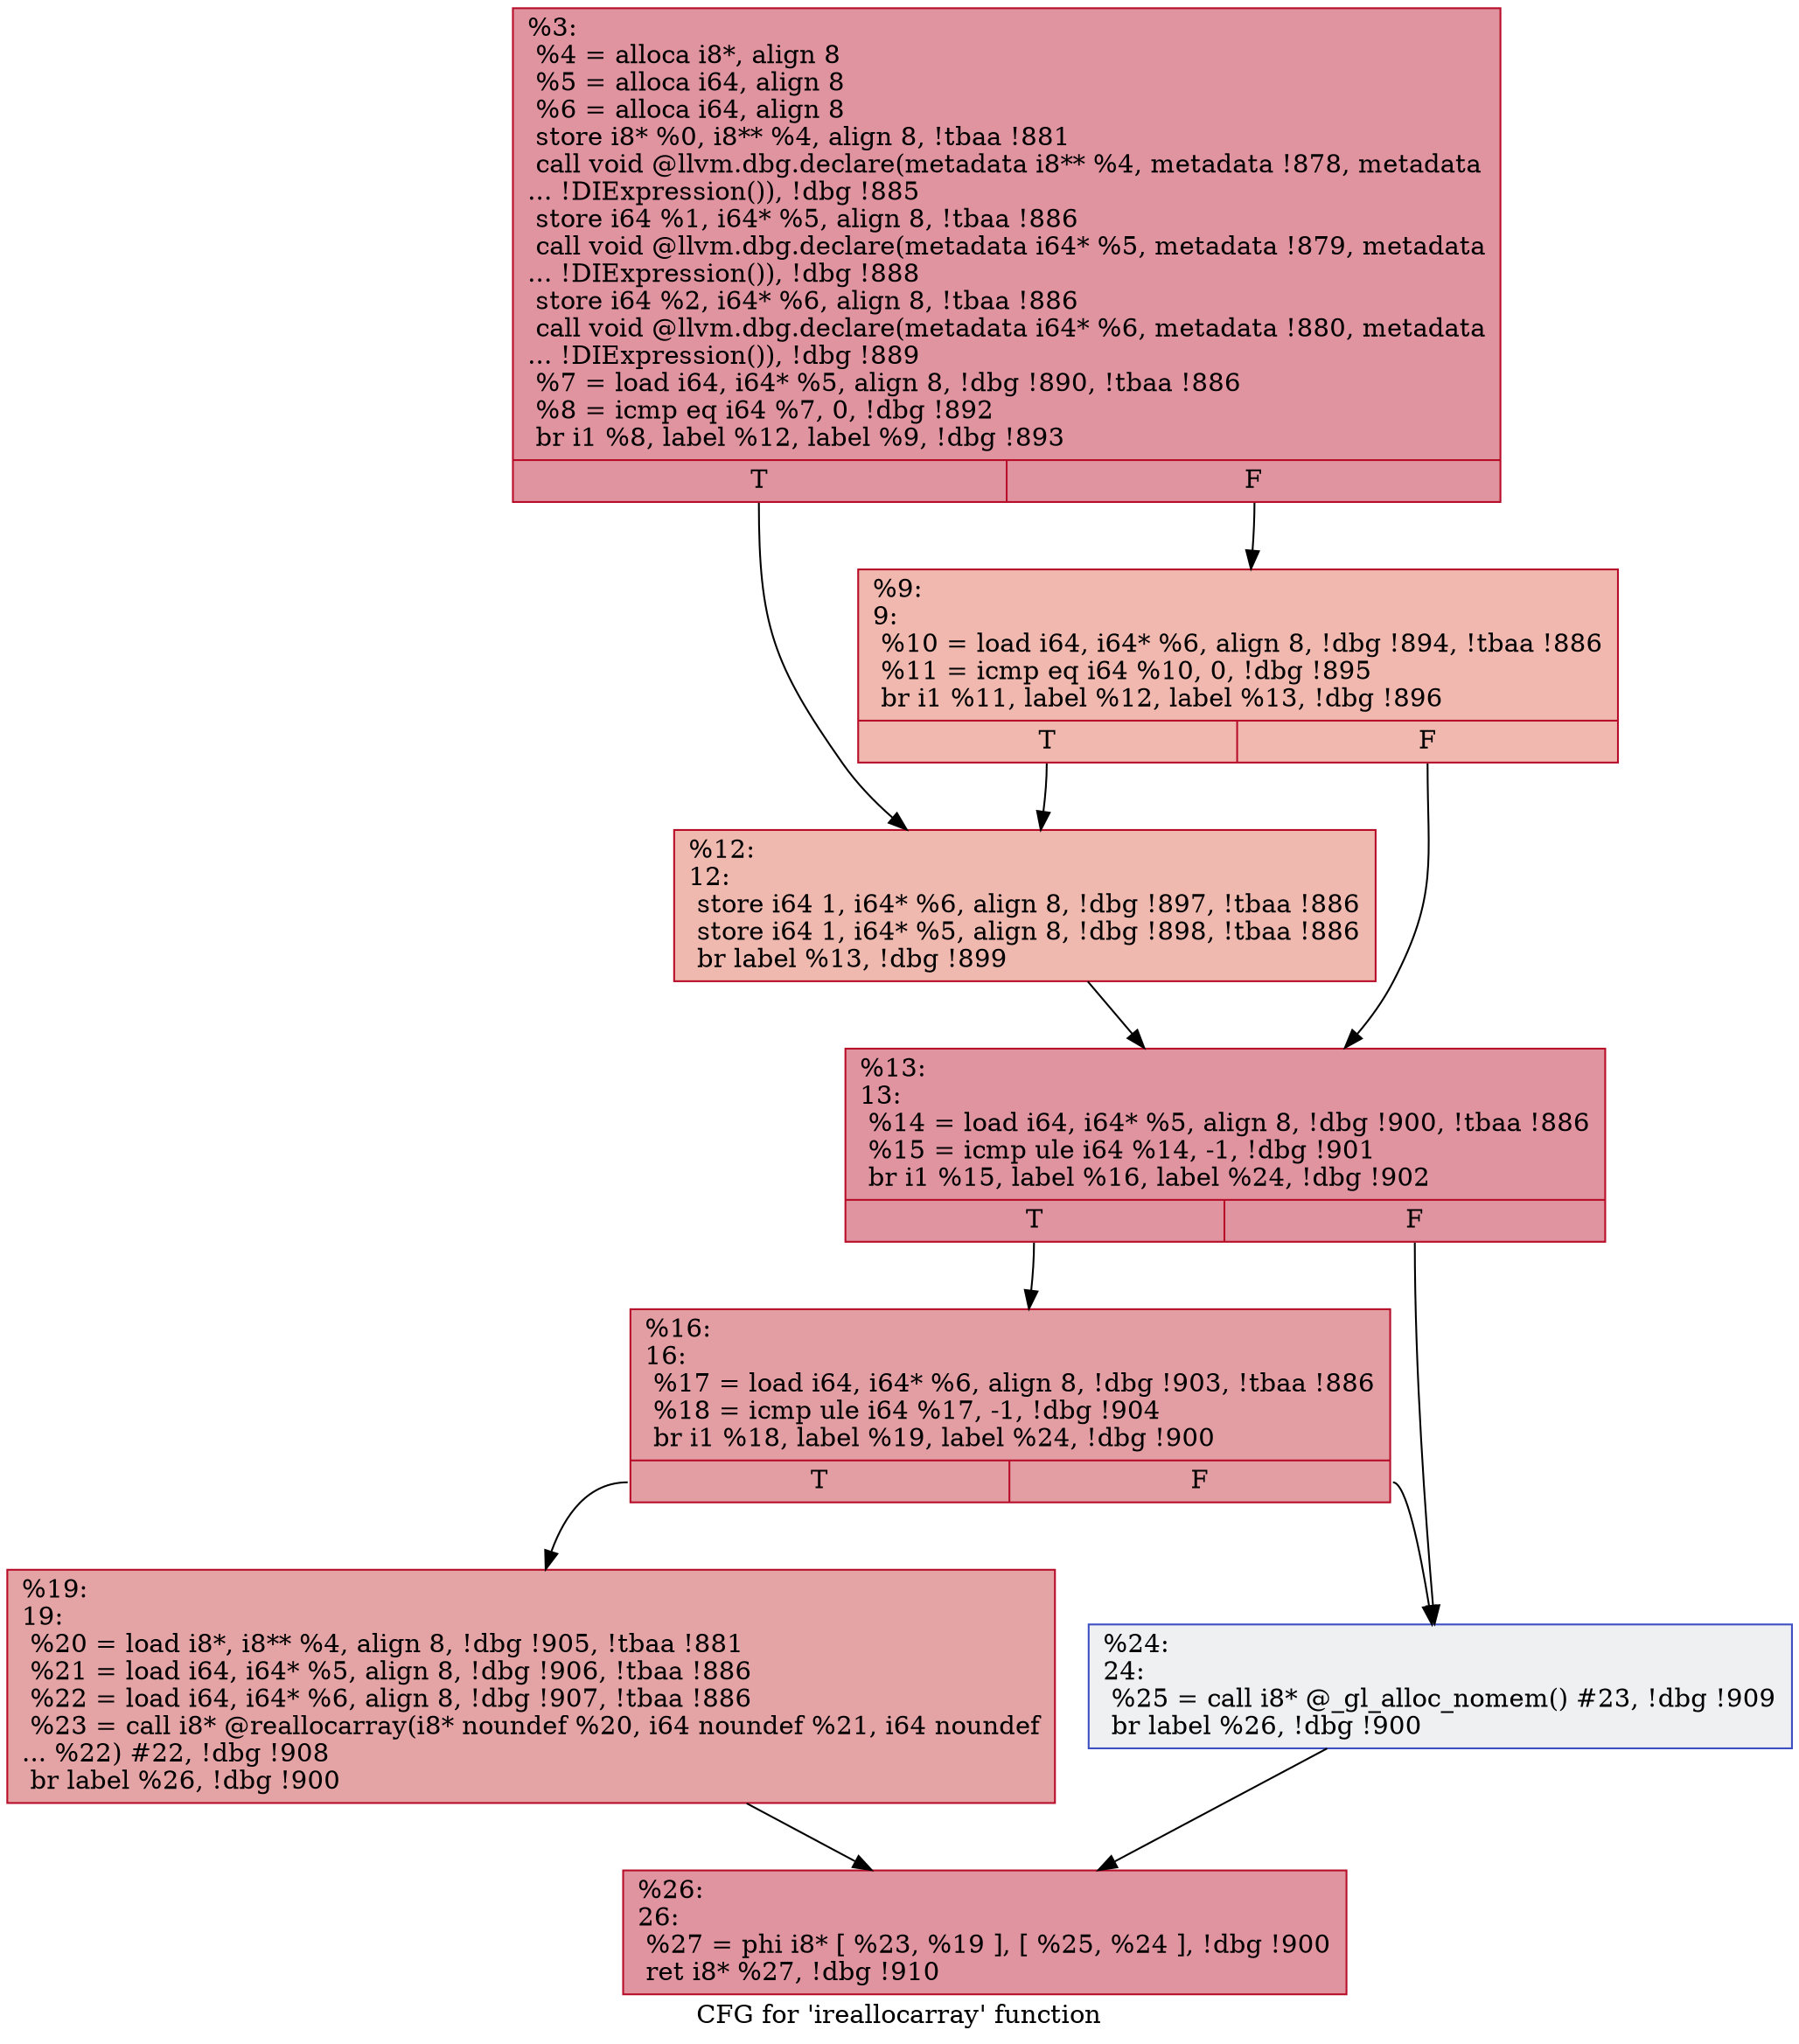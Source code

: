 digraph "CFG for 'ireallocarray' function" {
	label="CFG for 'ireallocarray' function";

	Node0x14ed2f0 [shape=record,color="#b70d28ff", style=filled, fillcolor="#b70d2870",label="{%3:\l  %4 = alloca i8*, align 8\l  %5 = alloca i64, align 8\l  %6 = alloca i64, align 8\l  store i8* %0, i8** %4, align 8, !tbaa !881\l  call void @llvm.dbg.declare(metadata i8** %4, metadata !878, metadata\l... !DIExpression()), !dbg !885\l  store i64 %1, i64* %5, align 8, !tbaa !886\l  call void @llvm.dbg.declare(metadata i64* %5, metadata !879, metadata\l... !DIExpression()), !dbg !888\l  store i64 %2, i64* %6, align 8, !tbaa !886\l  call void @llvm.dbg.declare(metadata i64* %6, metadata !880, metadata\l... !DIExpression()), !dbg !889\l  %7 = load i64, i64* %5, align 8, !dbg !890, !tbaa !886\l  %8 = icmp eq i64 %7, 0, !dbg !892\l  br i1 %8, label %12, label %9, !dbg !893\l|{<s0>T|<s1>F}}"];
	Node0x14ed2f0:s0 -> Node0x14ed390;
	Node0x14ed2f0:s1 -> Node0x14ed340;
	Node0x14ed340 [shape=record,color="#b70d28ff", style=filled, fillcolor="#dc5d4a70",label="{%9:\l9:                                                \l  %10 = load i64, i64* %6, align 8, !dbg !894, !tbaa !886\l  %11 = icmp eq i64 %10, 0, !dbg !895\l  br i1 %11, label %12, label %13, !dbg !896\l|{<s0>T|<s1>F}}"];
	Node0x14ed340:s0 -> Node0x14ed390;
	Node0x14ed340:s1 -> Node0x14ed3e0;
	Node0x14ed390 [shape=record,color="#b70d28ff", style=filled, fillcolor="#de614d70",label="{%12:\l12:                                               \l  store i64 1, i64* %6, align 8, !dbg !897, !tbaa !886\l  store i64 1, i64* %5, align 8, !dbg !898, !tbaa !886\l  br label %13, !dbg !899\l}"];
	Node0x14ed390 -> Node0x14ed3e0;
	Node0x14ed3e0 [shape=record,color="#b70d28ff", style=filled, fillcolor="#b70d2870",label="{%13:\l13:                                               \l  %14 = load i64, i64* %5, align 8, !dbg !900, !tbaa !886\l  %15 = icmp ule i64 %14, -1, !dbg !901\l  br i1 %15, label %16, label %24, !dbg !902\l|{<s0>T|<s1>F}}"];
	Node0x14ed3e0:s0 -> Node0x14ed430;
	Node0x14ed3e0:s1 -> Node0x14ed4d0;
	Node0x14ed430 [shape=record,color="#b70d28ff", style=filled, fillcolor="#be242e70",label="{%16:\l16:                                               \l  %17 = load i64, i64* %6, align 8, !dbg !903, !tbaa !886\l  %18 = icmp ule i64 %17, -1, !dbg !904\l  br i1 %18, label %19, label %24, !dbg !900\l|{<s0>T|<s1>F}}"];
	Node0x14ed430:s0 -> Node0x14ed480;
	Node0x14ed430:s1 -> Node0x14ed4d0;
	Node0x14ed480 [shape=record,color="#b70d28ff", style=filled, fillcolor="#c32e3170",label="{%19:\l19:                                               \l  %20 = load i8*, i8** %4, align 8, !dbg !905, !tbaa !881\l  %21 = load i64, i64* %5, align 8, !dbg !906, !tbaa !886\l  %22 = load i64, i64* %6, align 8, !dbg !907, !tbaa !886\l  %23 = call i8* @reallocarray(i8* noundef %20, i64 noundef %21, i64 noundef\l... %22) #22, !dbg !908\l  br label %26, !dbg !900\l}"];
	Node0x14ed480 -> Node0x14ed520;
	Node0x14ed4d0 [shape=record,color="#3d50c3ff", style=filled, fillcolor="#d9dce170",label="{%24:\l24:                                               \l  %25 = call i8* @_gl_alloc_nomem() #23, !dbg !909\l  br label %26, !dbg !900\l}"];
	Node0x14ed4d0 -> Node0x14ed520;
	Node0x14ed520 [shape=record,color="#b70d28ff", style=filled, fillcolor="#b70d2870",label="{%26:\l26:                                               \l  %27 = phi i8* [ %23, %19 ], [ %25, %24 ], !dbg !900\l  ret i8* %27, !dbg !910\l}"];
}
